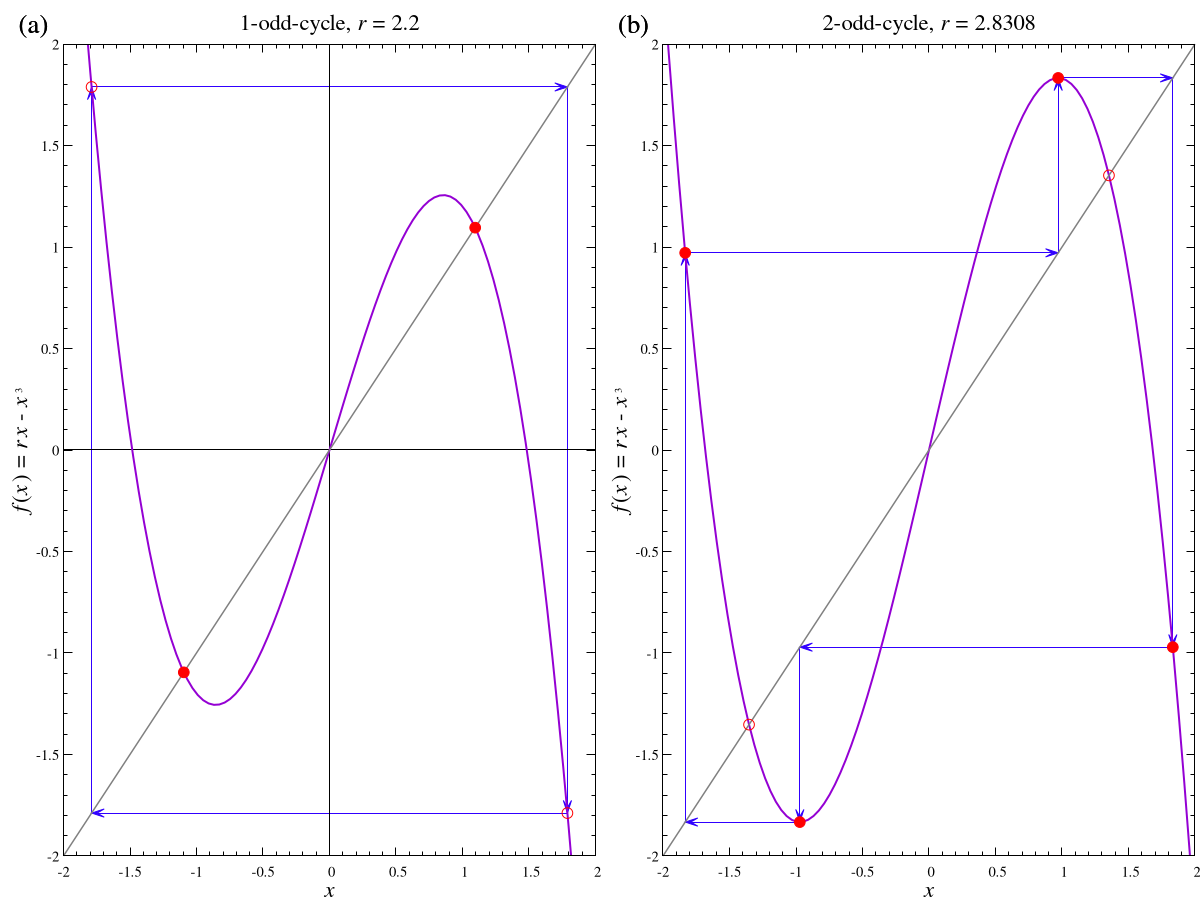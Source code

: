 unset multiplot
reset
set terminal postscript enhanced font "Times, 14" size 10,3.5
set output "oddcycle.ps"
set encoding iso_8859_1


# set arrow style 1, as a thin arrow
# size length, angle (deg.), backangle (deg.)
set style arrow 1 head size 0.100, 18, 30 filled lw 1.0 lc rgb "#3000ff"

set style line 10 lt 2 lw 1.5 lc rgb "#808080"

dx = 0.015
dy = 0.025
lbfont = "Times, 20"

set label "(a)" at screen dx,      1.0-dy  font lbfont
set label "(b)" at screen .5 + dx, 1.0-dy  font lbfont
#set label "(c)" at screen dx,      0.5-dy  font lbfont
#set label "(d)" at screen .5 + dx, 0.5-dy  font lbfont

titlefont = "Times, 17"

set tmargin 2.0
set bmargin 2.0
set rmargin 0.5
set lmargin 7.0

tcfont = "Times, 11"

set xlabel "{/Times-Italic x}" offset 0, 1.0 font "Times, 17"
set xtics .5 font tcfont offset 0, 0.3
set mxtics 5

set ylabel "{/Times-Italic f}{/=8 &{i}}({/Times-Italic x}{/=8 &{i}}) = {/Times-Italic r{/=8 &{i}}x} - {/Times-Italic x}{/=10 &{i}^3}" offset 2., 0 font "Times, 17"
set ytics .5 font tcfont offset 0.5, 0
set mytics 5

set multiplot
set size 0.5, 1.0
set origin 0.0, 0.0
#set size 0.5, 0.5
#set origin 0.0, 0.5

r = 2.2
f(x) = r*x - x*x*x
x0 = 1.78885
x1 = f(x0)
x2 = f(x1)
x3 = f(x2)
x4 = f(x3)
x5 = f(x4)
x6 = f(x5)
x7 = f(x6)
xf = sqrt(r-1);

set title "1-odd-cycle, {/Times-Italic r} = 2.2" offset 0, -0.5 font titlefont


# a circle at the fixed point
set object 11 circle at  xf,  xf size 0.04 front fc rgb "#ff0000" fs solid
set object 12 circle at -xf, -xf size 0.04 front fc rgb "#ff0000" fs solid
set object 13 circle at  x0,  x1 size 0.04 front fc rgb "#ff0000" fs empty
set object 14 circle at  x1,  x2 size 0.04 front fc rgb "#ff0000" fs empty

set arrow 100 from 0, -2 to 0, 2 nohead
set arrow 101 from -2, 0 to 2, 0 nohead

set arrow  1 from x0, x0 to x0, x1 as 1
set arrow  2 from x0, x1 to x1, x1 as 1
set arrow  3 from x1, x1 to x1, x2 as 1
set arrow  4 from x1, x2 to x2, x2 as 1

#set tics font "Times, 12"
tcfont = "Times, 12"


plot [-2:2][-2:2] f(x) lw 2.0 not, \
                  x    ls 10  not


unset object
unset arrow


set origin 0.5, 0.0
#set origin 0.5, 0.5


r = 2.8308115141810246
x0 = sqrt(r/3)
f(x) = r*x - x*x*x
x1 = f(x0)
x2 = f(x1)
x3 = f(x2)
x4 = f(x3)
x5 = f(x4)
x6 = f(x5)
x7 = f(x6)
x8 = f(x7)
x9 = f(x8)
x10 = f(x9)
xf = sqrt(r-1);

set title "2-odd-cycle, {/Times-Italic r} = 2.8308" font titlefont

set object 11 circle at  xf,  xf size 0.04 front fc rgb "#ff0000" fs empty
set object 12 circle at -xf, -xf size 0.04 front fc rgb "#ff0000" fs empty
set object 13 circle at  x0,  x1 size 0.04 front fc rgb "#ff0000" fs solid
set object 14 circle at  x1,  x2 size 0.04 front fc rgb "#ff0000" fs solid
set object 15 circle at  x2,  x3 size 0.04 front fc rgb "#ff0000" fs solid
set object 16 circle at  x3,  x4 size 0.04 front fc rgb "#ff0000" fs solid


set arrow  1 from x0, x0 to x0, x1 as 1
set arrow  2 from x0, x1 to x1, x1 as 1
set arrow  3 from x1, x1 to x1, x2 as 1
set arrow  4 from x1, x2 to x2, x2 as 1
set arrow  5 from x2, x2 to x2, x3 as 1
set arrow  6 from x2, x3 to x3, x3 as 1
set arrow  7 from x3, x3 to x3, x4 as 1
set arrow  8 from x3, x4 to x4, x4 as 1

plot [-2:2][-2:2] f(x) lw 2.0 not, \
                  x    ls 10  not


unset object
unset arrow






#set origin 0., 0.
#
#
#r = 2.700315538597915
#x0 = sqrt(r/3)
#f(x) = r*x - x*x*x
#x1 = f(x0)
#x2 = f(x1)
#x3 = f(x2)
#x4 = f(x3)
#x5 = f(x4)
#x6 = f(x5)
#x7 = f(x6)
#x8 = f(x7)
#x9 = f(x8)
#x10 = f(x9)
#xf = sqrt(r-1);
#
#set title "3-odd-cycle, {/Times-Italic r} = 2.7003" font titlefont
#
#set object 11 circle at  xf,  xf size 0.04 front fc rgb "#ff0000" fs empty
#set object 12 circle at -xf, -xf size 0.04 front fc rgb "#ff0000" fs empty
#set object 13 circle at  x0,  x1 size 0.04 front fc rgb "#ff0000" fs solid
#set object 14 circle at  x1,  x2 size 0.04 front fc rgb "#ff0000" fs solid
#set object 15 circle at  x2,  x3 size 0.04 front fc rgb "#ff0000" fs solid
#set object 16 circle at  x3,  x4 size 0.04 front fc rgb "#ff0000" fs solid
#set object 17 circle at  x4,  x5 size 0.04 front fc rgb "#ff0000" fs solid
#set object 18 circle at  x5,  x6 size 0.04 front fc rgb "#ff0000" fs solid
#
#
#set arrow  1 from x0, x0 to x0, x1 as 1
#set arrow  2 from x0, x1 to x1, x1 as 1
#set arrow  3 from x1, x1 to x1, x2 as 1
#set arrow  4 from x1, x2 to x2, x2 as 1
#set arrow  5 from x2, x2 to x2, x3 as 1
#set arrow  6 from x2, x3 to x3, x3 as 1
#set arrow  7 from x3, x3 to x3, x4 as 1
#set arrow  8 from x3, x4 to x4, x4 as 1
#set arrow  9 from x4, x4 to x4, x5 as 1
#set arrow 10 from x4, x5 to x5, x5 as 1
#set arrow 11 from x5, x5 to x5, x6 as 1
#set arrow 12 from x5, x6 to x6, x6 as 1
#
#plot [-2:2][-2:2] f(x) lw 2.0 not, \
#                  x    ls 10  not
#
#
#unset object
#unset arrow
#
#
#
#set origin 0.5, 0.
#
#
#r = 2.640411598803658
#x0 = sqrt(r/3)
#f(x) = r*x - x*x*x
#x1 = f(x0)
#x2 = f(x1)
#x3 = f(x2)
#x4 = f(x3)
#x5 = f(x4)
#x6 = f(x5)
#x7 = f(x6)
#x8 = f(x7)
#x9 = f(x8)
#x10 = f(x9)
#xf = sqrt(r-1);
#
#set title "4-odd-cycle, {/Times-Italic r} = 2.6404" font titlefont
#
#set object 11 circle at  xf,  xf size 0.04  front fc rgb "#ff0000" fs empty
#set object 12 circle at -xf, -xf size 0.04  front fc rgb "#ff0000" fs empty
#set object 13 circle at  x0,  x1 size 0.04  front fc rgb "#ff0000" fs solid
#set object 14 circle at  x1,  x2 size 0.04  front fc rgb "#ff0000" fs solid
#set object 15 circle at  x2,  x3 size 0.04  front fc rgb "#ff0000" fs solid
#set object 16 circle at  x3,  x4 size 0.04  front fc rgb "#ff0000" fs solid
#set object 17 circle at  x4,  x5 size 0.04  front fc rgb "#ff0000" fs solid
#set object 18 circle at  x5,  x6 size 0.04  front fc rgb "#ff0000" fs solid
#set object 19 circle at  x6,  x7 size 0.04  front fc rgb "#ff0000" fs solid
#set object 20 circle at  x7,  x8 size 0.04  front fc rgb "#ff0000" fs solid
#
#
#set arrow  1 from x0, x0 to x0, x1 as 1
#set arrow  2 from x0, x1 to x1, x1 as 1
#set arrow  3 from x1, x1 to x1, x2 as 1
#set arrow  4 from x1, x2 to x2, x2 as 1
#set arrow  5 from x2, x2 to x2, x3 as 1
#set arrow  6 from x2, x3 to x3, x3 as 1
#set arrow  7 from x3, x3 to x3, x4 as 1
#set arrow  8 from x3, x4 to x4, x4 as 1
#set arrow  9 from x4, x4 to x4, x5 as 1
#set arrow 10 from x4, x5 to x5, x5 as 1
#set arrow 11 from x5, x5 to x5, x6 as 1
#set arrow 12 from x5, x6 to x6, x6 as 1
#set arrow 13 from x6, x6 to x6, x7 as 1
#set arrow 14 from x6, x7 to x7, x7 as 1
#set arrow 15 from x7, x7 to x7, x8 as 1
#set arrow 16 from x7, x8 to x8, x8 as 1
#
#plot [-2:2][-2:2] f(x) lw 2.0 not, \
#                  x    ls 10  not
#
#
#unset object
#unset arrow


unset multiplot
unset output
set terminal wxt
reset
